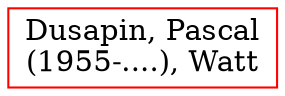 // Notice UMLRM0145
digraph UMLRM0145 {
	node [align=left shape=rect]
	size="20,20"
	rankdir=BT
	UMLRM0145 [label="Dusapin, Pascal
(1955-....), Watt" color=red]
}
